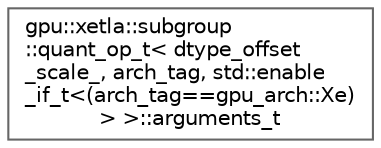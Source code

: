 digraph "Graphical Class Hierarchy"
{
 // LATEX_PDF_SIZE
  bgcolor="transparent";
  edge [fontname=Helvetica,fontsize=10,labelfontname=Helvetica,labelfontsize=10];
  node [fontname=Helvetica,fontsize=10,shape=box,height=0.2,width=0.4];
  rankdir="LR";
  Node0 [id="Node000000",label="gpu::xetla::subgroup\l::quant_op_t\< dtype_offset\l_scale_, arch_tag, std::enable\l_if_t\<(arch_tag==gpu_arch::Xe)\l\> \>::arguments_t",height=0.2,width=0.4,color="grey40", fillcolor="white", style="filled",URL="$structgpu_1_1xetla_1_1subgroup_1_1quant__op__t_3_01dtype__offset__scale___00_01arch__tag_00_01ste43d019284433d0f70dab6bb837a3837.html",tooltip=" "];
}
